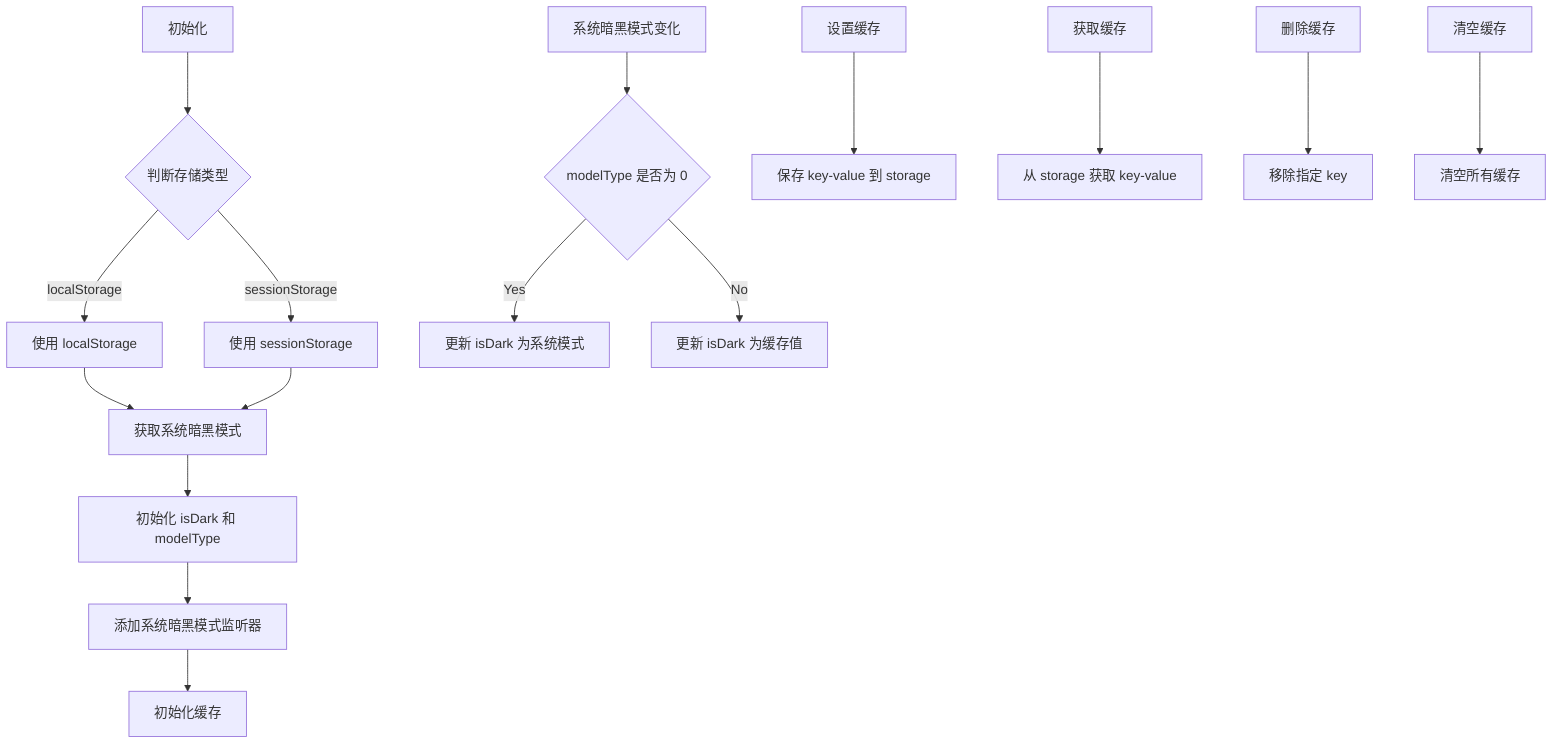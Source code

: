flowchart TD
    A[初始化] --> B{判断存储类型}
    B -->|localStorage| C[使用 localStorage]
    B -->|sessionStorage| D[使用 sessionStorage]
    C --> E[获取系统暗黑模式]
    D --> E
    E --> F[初始化 isDark 和 modelType]
    F --> G[添加系统暗黑模式监听器]
    G --> H[初始化缓存]
    I[系统暗黑模式变化] --> J{modelType 是否为 0}
    J -->|Yes| K[更新 isDark 为系统模式]
    J -->|No| L[更新 isDark 为缓存值]
    M[设置缓存] --> N[保存 key-value 到 storage]
    O[获取缓存] --> P[从 storage 获取 key-value]
    Q[删除缓存] --> R[移除指定 key]
    S[清空缓存] --> T[清空所有缓存]